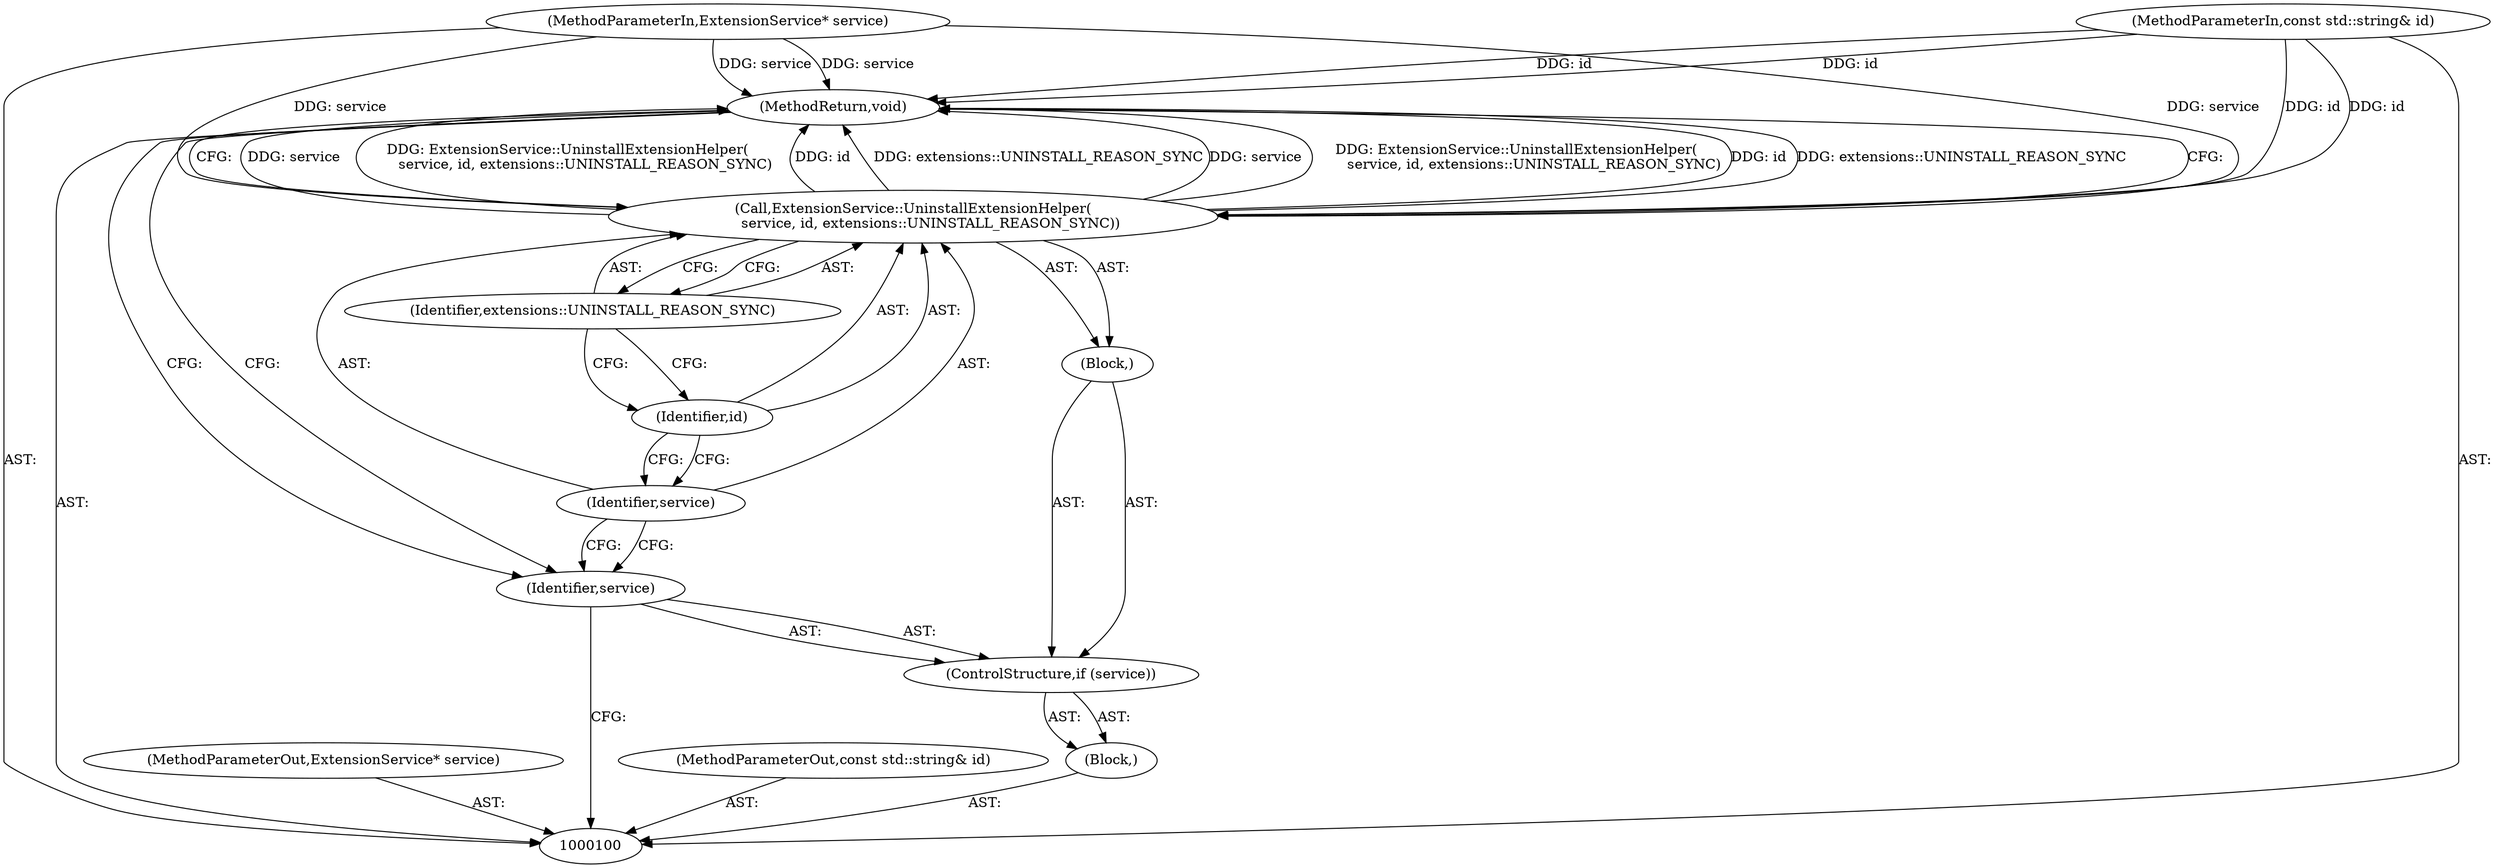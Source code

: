 digraph "0_Chrome_db93178bcaaf7e99ebb18bd51fa99b2feaf47e1f_2" {
"1000111" [label="(MethodReturn,void)"];
"1000101" [label="(MethodParameterIn,ExtensionService* service)"];
"1000123" [label="(MethodParameterOut,ExtensionService* service)"];
"1000102" [label="(MethodParameterIn,const std::string& id)"];
"1000124" [label="(MethodParameterOut,const std::string& id)"];
"1000103" [label="(Block,)"];
"1000106" [label="(Block,)"];
"1000104" [label="(ControlStructure,if (service))"];
"1000105" [label="(Identifier,service)"];
"1000107" [label="(Call,ExtensionService::UninstallExtensionHelper(\n        service, id, extensions::UNINSTALL_REASON_SYNC))"];
"1000109" [label="(Identifier,id)"];
"1000110" [label="(Identifier,extensions::UNINSTALL_REASON_SYNC)"];
"1000108" [label="(Identifier,service)"];
"1000111" -> "1000100"  [label="AST: "];
"1000111" -> "1000107"  [label="CFG: "];
"1000111" -> "1000105"  [label="CFG: "];
"1000107" -> "1000111"  [label="DDG: service"];
"1000107" -> "1000111"  [label="DDG: ExtensionService::UninstallExtensionHelper(\n        service, id, extensions::UNINSTALL_REASON_SYNC)"];
"1000107" -> "1000111"  [label="DDG: id"];
"1000107" -> "1000111"  [label="DDG: extensions::UNINSTALL_REASON_SYNC"];
"1000102" -> "1000111"  [label="DDG: id"];
"1000101" -> "1000111"  [label="DDG: service"];
"1000101" -> "1000100"  [label="AST: "];
"1000101" -> "1000111"  [label="DDG: service"];
"1000101" -> "1000107"  [label="DDG: service"];
"1000123" -> "1000100"  [label="AST: "];
"1000102" -> "1000100"  [label="AST: "];
"1000102" -> "1000111"  [label="DDG: id"];
"1000102" -> "1000107"  [label="DDG: id"];
"1000124" -> "1000100"  [label="AST: "];
"1000103" -> "1000100"  [label="AST: "];
"1000104" -> "1000103"  [label="AST: "];
"1000106" -> "1000104"  [label="AST: "];
"1000107" -> "1000106"  [label="AST: "];
"1000104" -> "1000103"  [label="AST: "];
"1000105" -> "1000104"  [label="AST: "];
"1000106" -> "1000104"  [label="AST: "];
"1000105" -> "1000104"  [label="AST: "];
"1000105" -> "1000100"  [label="CFG: "];
"1000108" -> "1000105"  [label="CFG: "];
"1000111" -> "1000105"  [label="CFG: "];
"1000107" -> "1000106"  [label="AST: "];
"1000107" -> "1000110"  [label="CFG: "];
"1000108" -> "1000107"  [label="AST: "];
"1000109" -> "1000107"  [label="AST: "];
"1000110" -> "1000107"  [label="AST: "];
"1000111" -> "1000107"  [label="CFG: "];
"1000107" -> "1000111"  [label="DDG: service"];
"1000107" -> "1000111"  [label="DDG: ExtensionService::UninstallExtensionHelper(\n        service, id, extensions::UNINSTALL_REASON_SYNC)"];
"1000107" -> "1000111"  [label="DDG: id"];
"1000107" -> "1000111"  [label="DDG: extensions::UNINSTALL_REASON_SYNC"];
"1000101" -> "1000107"  [label="DDG: service"];
"1000102" -> "1000107"  [label="DDG: id"];
"1000109" -> "1000107"  [label="AST: "];
"1000109" -> "1000108"  [label="CFG: "];
"1000110" -> "1000109"  [label="CFG: "];
"1000110" -> "1000107"  [label="AST: "];
"1000110" -> "1000109"  [label="CFG: "];
"1000107" -> "1000110"  [label="CFG: "];
"1000108" -> "1000107"  [label="AST: "];
"1000108" -> "1000105"  [label="CFG: "];
"1000109" -> "1000108"  [label="CFG: "];
}
